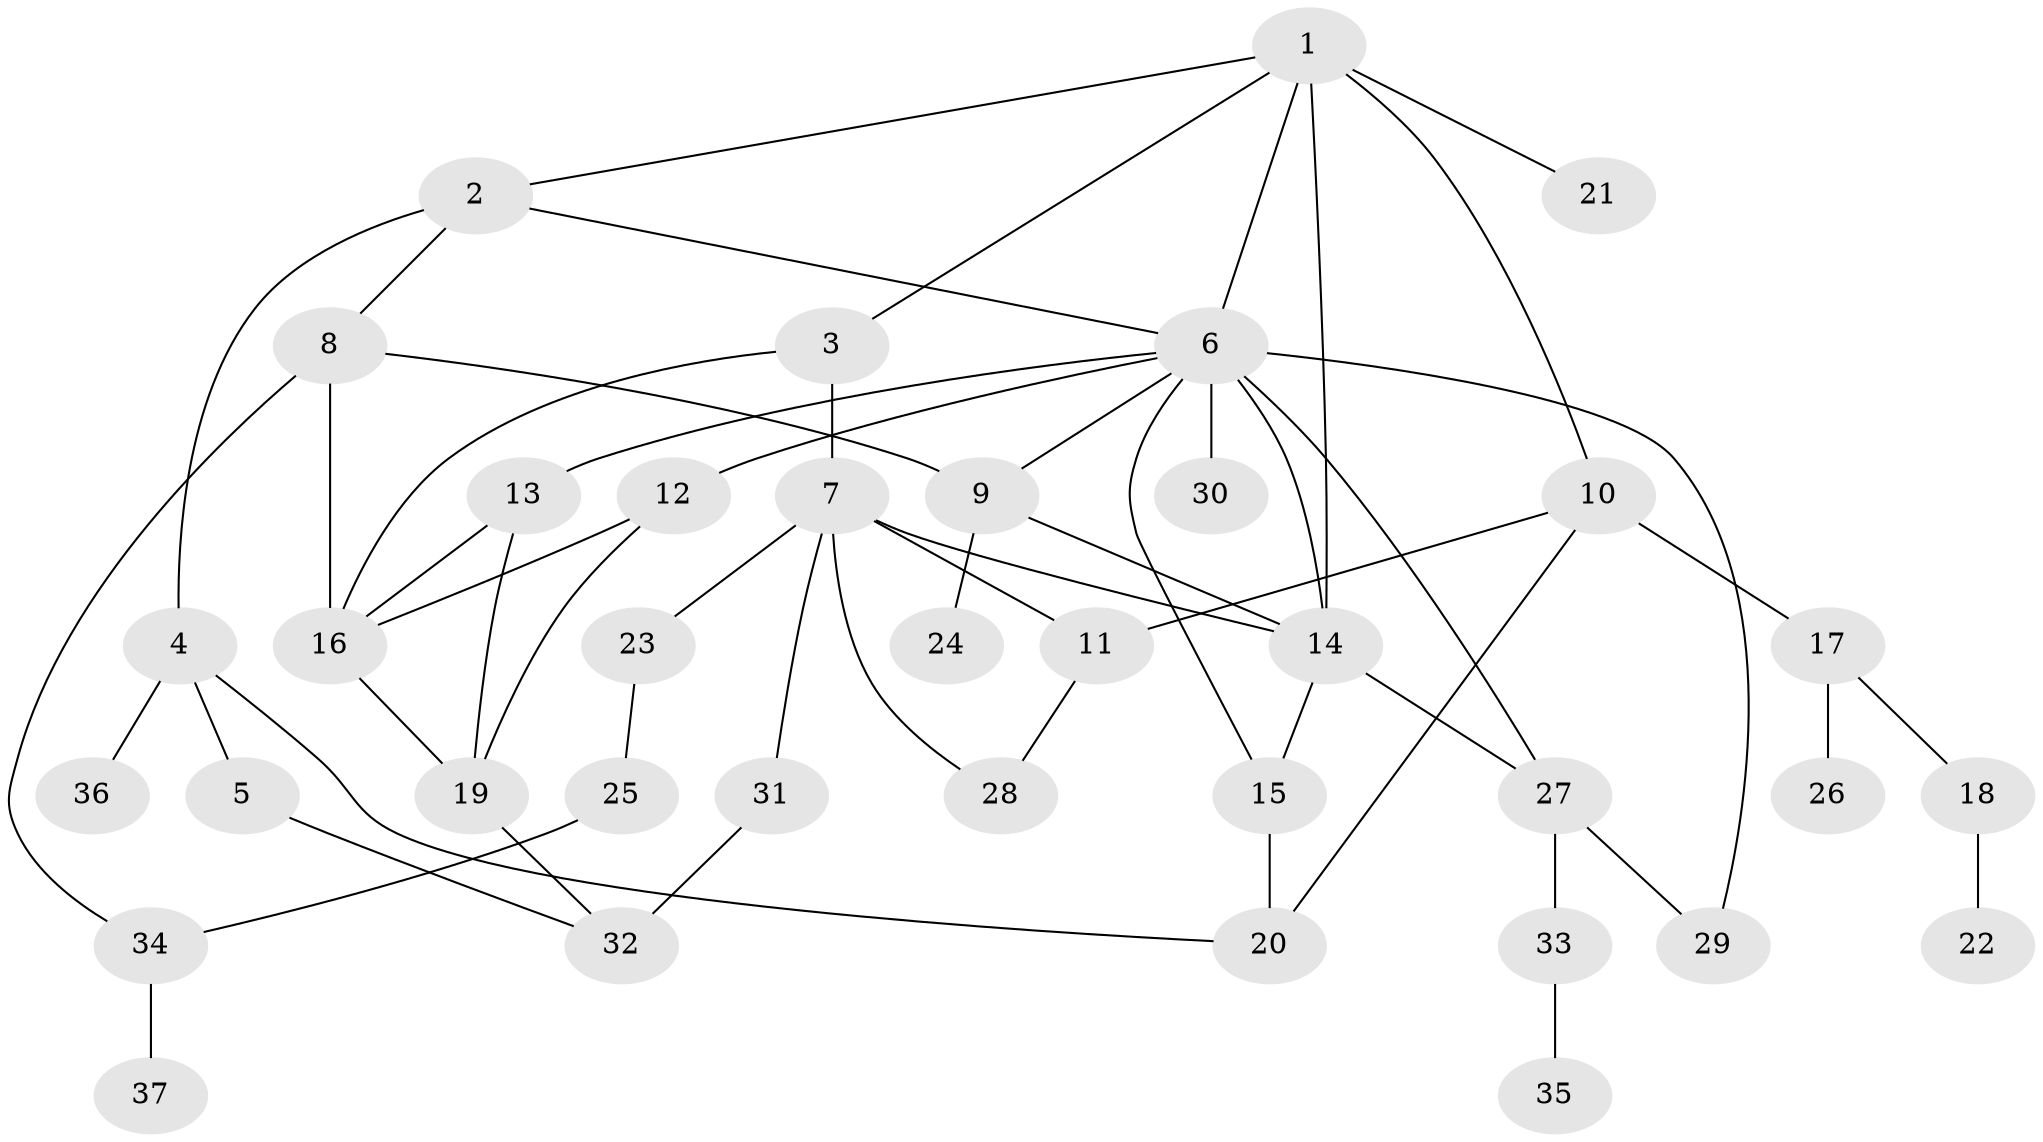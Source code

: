 // original degree distribution, {4: 0.14864864864864866, 5: 0.0945945945945946, 3: 0.13513513513513514, 7: 0.04054054054054054, 2: 0.25675675675675674, 1: 0.32432432432432434}
// Generated by graph-tools (version 1.1) at 2025/34/03/09/25 02:34:09]
// undirected, 37 vertices, 56 edges
graph export_dot {
graph [start="1"]
  node [color=gray90,style=filled];
  1;
  2;
  3;
  4;
  5;
  6;
  7;
  8;
  9;
  10;
  11;
  12;
  13;
  14;
  15;
  16;
  17;
  18;
  19;
  20;
  21;
  22;
  23;
  24;
  25;
  26;
  27;
  28;
  29;
  30;
  31;
  32;
  33;
  34;
  35;
  36;
  37;
  1 -- 2 [weight=1.0];
  1 -- 3 [weight=1.0];
  1 -- 6 [weight=1.0];
  1 -- 10 [weight=1.0];
  1 -- 14 [weight=1.0];
  1 -- 21 [weight=1.0];
  2 -- 4 [weight=1.0];
  2 -- 6 [weight=1.0];
  2 -- 8 [weight=1.0];
  3 -- 7 [weight=1.0];
  3 -- 16 [weight=1.0];
  4 -- 5 [weight=1.0];
  4 -- 20 [weight=1.0];
  4 -- 36 [weight=1.0];
  5 -- 32 [weight=1.0];
  6 -- 9 [weight=1.0];
  6 -- 12 [weight=1.0];
  6 -- 13 [weight=1.0];
  6 -- 14 [weight=1.0];
  6 -- 15 [weight=1.0];
  6 -- 27 [weight=1.0];
  6 -- 29 [weight=2.0];
  6 -- 30 [weight=1.0];
  7 -- 11 [weight=1.0];
  7 -- 14 [weight=1.0];
  7 -- 23 [weight=1.0];
  7 -- 28 [weight=1.0];
  7 -- 31 [weight=1.0];
  8 -- 9 [weight=1.0];
  8 -- 16 [weight=2.0];
  8 -- 34 [weight=1.0];
  9 -- 14 [weight=3.0];
  9 -- 24 [weight=1.0];
  10 -- 11 [weight=1.0];
  10 -- 17 [weight=1.0];
  10 -- 20 [weight=1.0];
  11 -- 28 [weight=1.0];
  12 -- 16 [weight=1.0];
  12 -- 19 [weight=1.0];
  13 -- 16 [weight=1.0];
  13 -- 19 [weight=1.0];
  14 -- 15 [weight=1.0];
  14 -- 27 [weight=1.0];
  15 -- 20 [weight=1.0];
  16 -- 19 [weight=1.0];
  17 -- 18 [weight=1.0];
  17 -- 26 [weight=1.0];
  18 -- 22 [weight=1.0];
  19 -- 32 [weight=1.0];
  23 -- 25 [weight=1.0];
  25 -- 34 [weight=1.0];
  27 -- 29 [weight=1.0];
  27 -- 33 [weight=1.0];
  31 -- 32 [weight=2.0];
  33 -- 35 [weight=2.0];
  34 -- 37 [weight=1.0];
}
